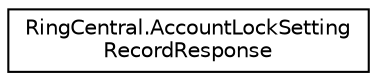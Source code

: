 digraph "Graphical Class Hierarchy"
{
 // LATEX_PDF_SIZE
  edge [fontname="Helvetica",fontsize="10",labelfontname="Helvetica",labelfontsize="10"];
  node [fontname="Helvetica",fontsize="10",shape=record];
  rankdir="LR";
  Node0 [label="RingCentral.AccountLockSetting\lRecordResponse",height=0.2,width=0.4,color="black", fillcolor="white", style="filled",URL="$classRingCentral_1_1AccountLockSettingRecordResponse.html",tooltip=" "];
}
